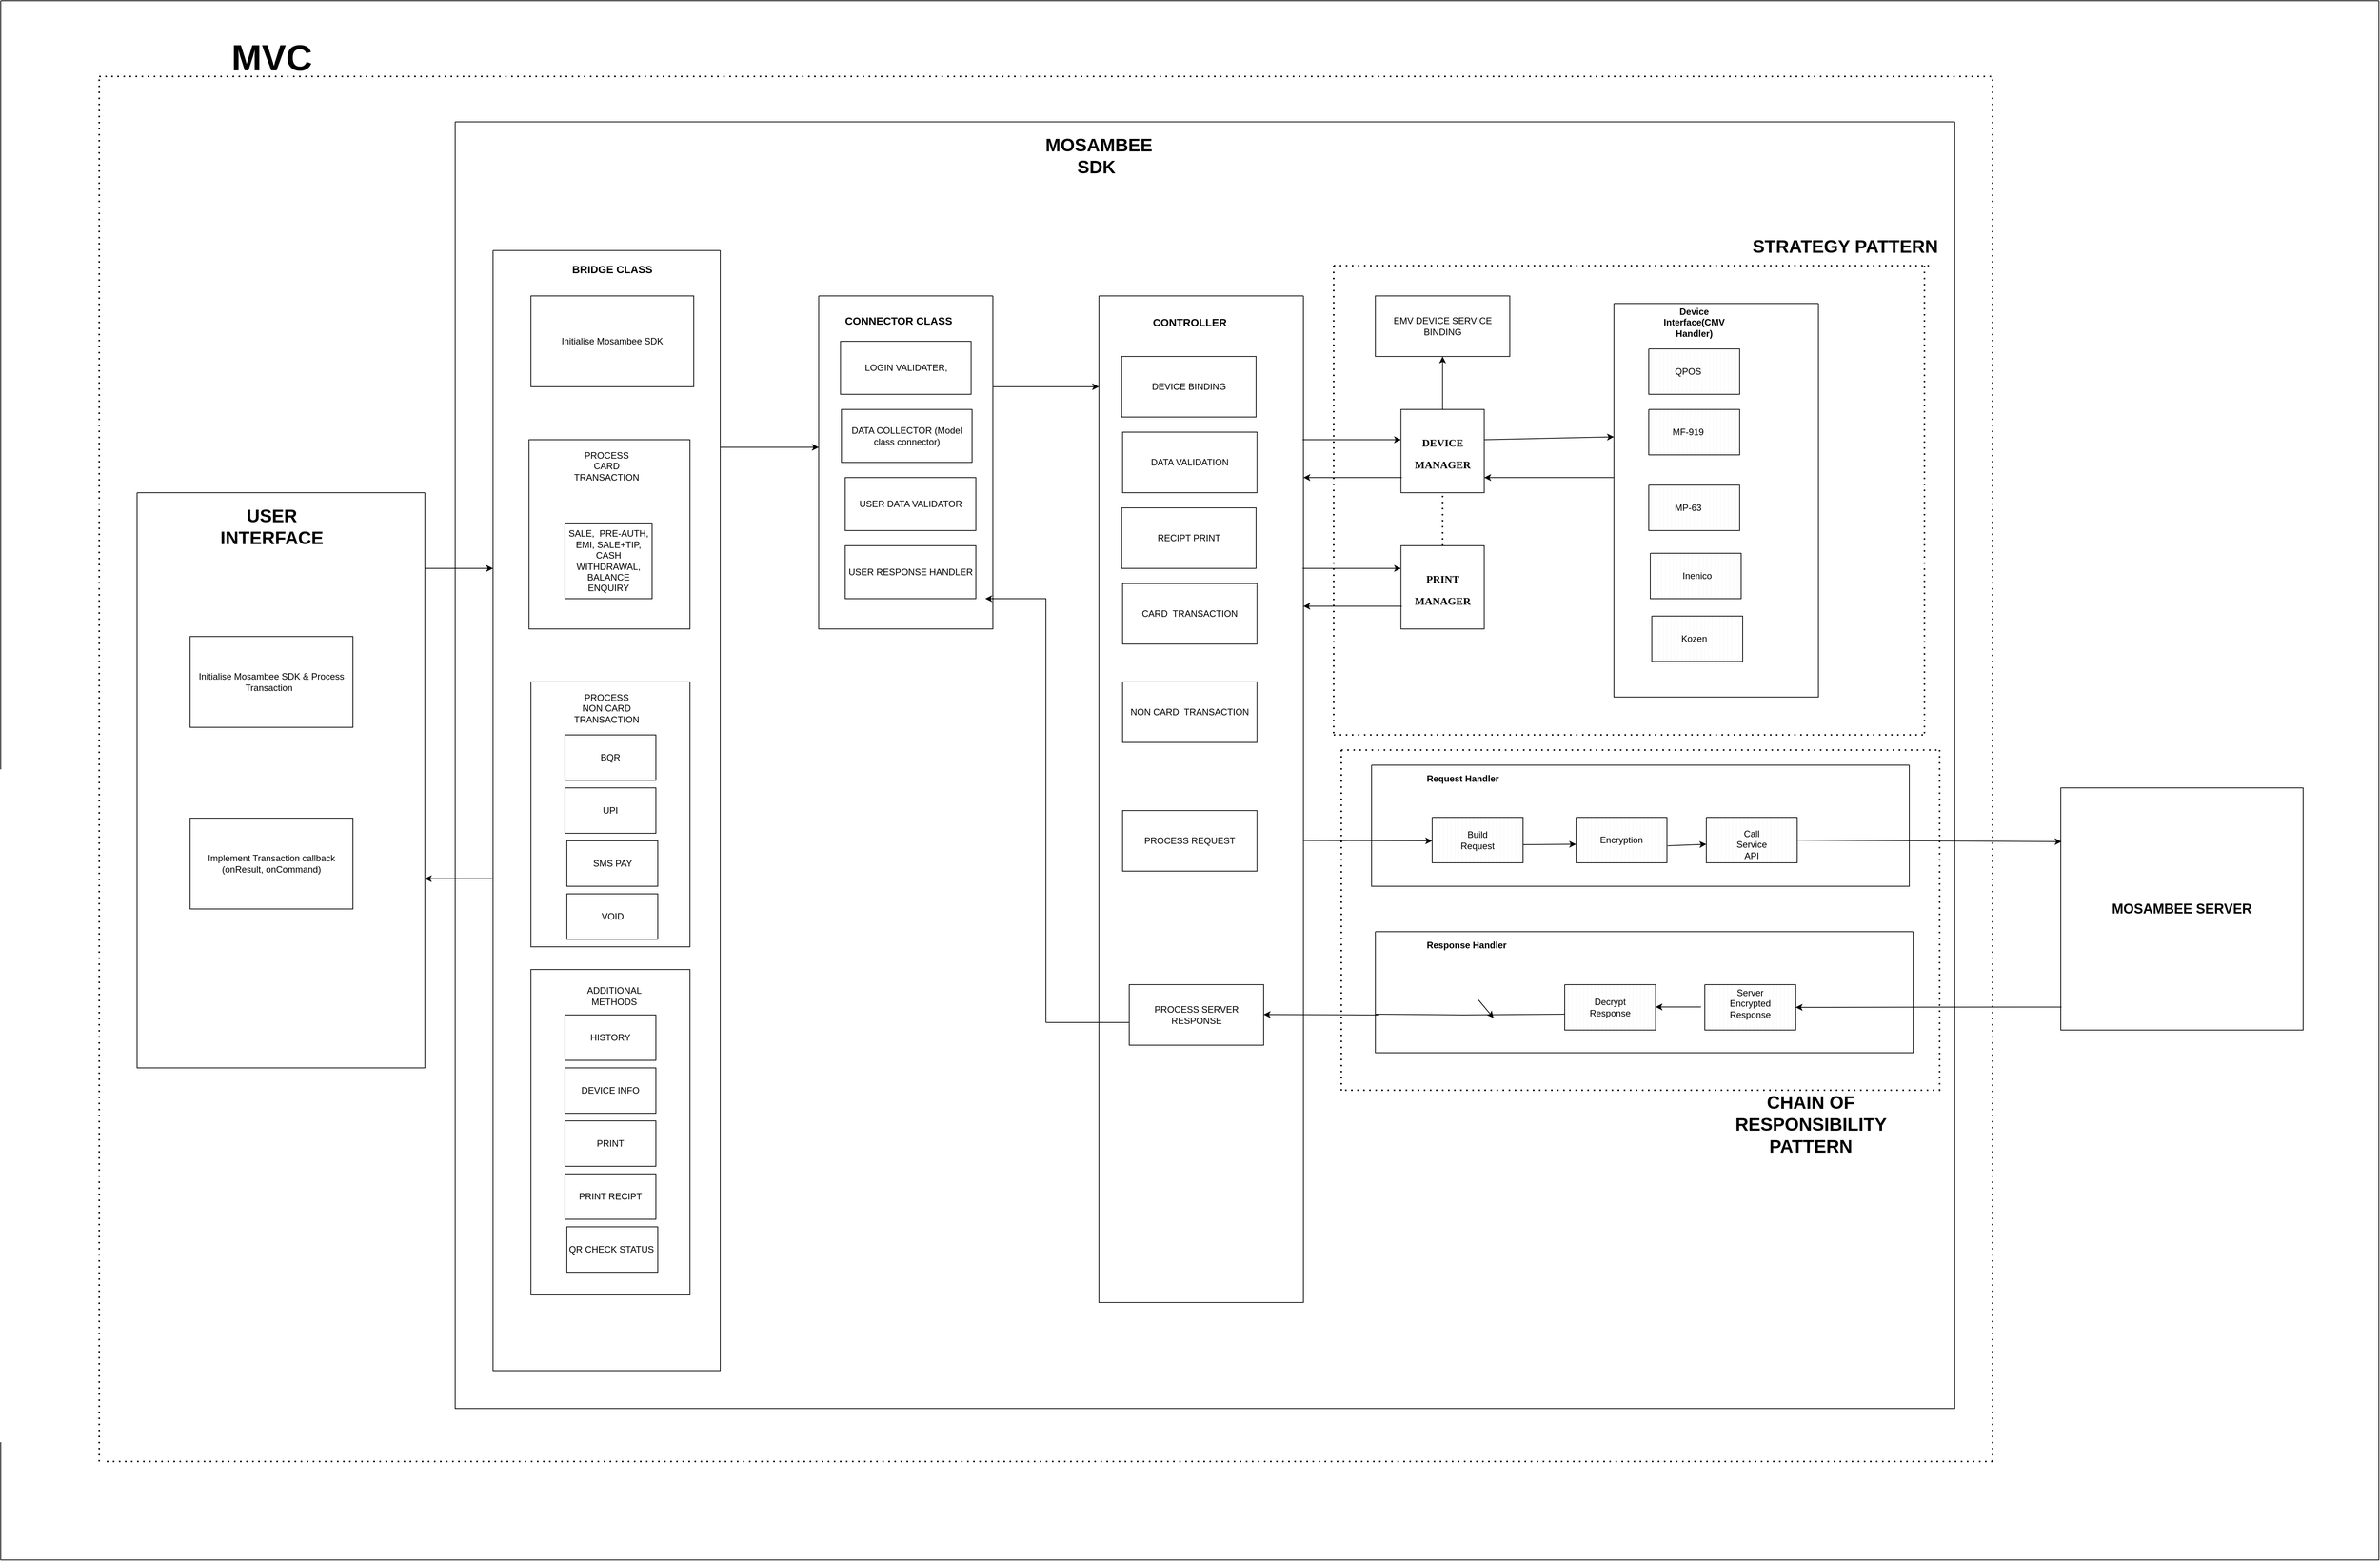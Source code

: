 <mxfile version="22.0.4" type="github">
  <diagram name="Page-1" id="NpnGOJUWLHFRkJNVtOp6">
    <mxGraphModel dx="746" dy="459" grid="1" gridSize="10" guides="1" tooltips="1" connect="1" arrows="1" fold="1" page="1" pageScale="1" pageWidth="3300" pageHeight="4681" math="0" shadow="0">
      <root>
        <mxCell id="0" />
        <mxCell id="1" parent="0" />
        <mxCell id="hueX5dcjuDWO7ilz0TYt-2" value="" style="swimlane;startSize=0;" parent="1" vertex="1">
          <mxGeometry x="210" y="980" width="380" height="760" as="geometry" />
        </mxCell>
        <mxCell id="hueX5dcjuDWO7ilz0TYt-15" value="Implement Transaction callback (onResult, onCommand)" style="rounded=0;whiteSpace=wrap;html=1;" parent="hueX5dcjuDWO7ilz0TYt-2" vertex="1">
          <mxGeometry x="70" y="430" width="215" height="120" as="geometry" />
        </mxCell>
        <mxCell id="hueX5dcjuDWO7ilz0TYt-14" value="Initialise Mosambee SDK &amp;amp; Process&lt;br&gt;Transaction&amp;nbsp;&amp;nbsp;" style="rounded=0;whiteSpace=wrap;html=1;" parent="hueX5dcjuDWO7ilz0TYt-2" vertex="1">
          <mxGeometry x="70" y="190" width="215" height="120" as="geometry" />
        </mxCell>
        <mxCell id="hueX5dcjuDWO7ilz0TYt-136" value="&lt;h1&gt;USER INTERFACE&lt;/h1&gt;" style="text;html=1;strokeColor=none;fillColor=none;align=center;verticalAlign=middle;whiteSpace=wrap;rounded=0;" parent="hueX5dcjuDWO7ilz0TYt-2" vertex="1">
          <mxGeometry x="148" y="30" width="60" height="30" as="geometry" />
        </mxCell>
        <mxCell id="hueX5dcjuDWO7ilz0TYt-16" value="" style="endArrow=none;dashed=1;html=1;dashPattern=1 3;strokeWidth=2;rounded=0;" parent="1" edge="1">
          <mxGeometry width="50" height="50" relative="1" as="geometry">
            <mxPoint x="640" y="2200" as="sourcePoint" />
            <mxPoint x="640" y="2200" as="targetPoint" />
          </mxGeometry>
        </mxCell>
        <mxCell id="hueX5dcjuDWO7ilz0TYt-17" value="" style="swimlane;startSize=0;" parent="1" vertex="1">
          <mxGeometry x="680" y="660" width="300" height="1480" as="geometry" />
        </mxCell>
        <mxCell id="hueX5dcjuDWO7ilz0TYt-18" value="&lt;h3&gt;&amp;nbsp;BRIDGE CLASS&lt;/h3&gt;" style="text;html=1;align=center;verticalAlign=middle;resizable=0;points=[];autosize=1;strokeColor=none;fillColor=none;" parent="hueX5dcjuDWO7ilz0TYt-17" vertex="1">
          <mxGeometry x="90" y="-5" width="130" height="60" as="geometry" />
        </mxCell>
        <mxCell id="hueX5dcjuDWO7ilz0TYt-13" value="Initialise Mosambee SDK" style="rounded=0;whiteSpace=wrap;html=1;" parent="hueX5dcjuDWO7ilz0TYt-17" vertex="1">
          <mxGeometry x="50" y="60" width="215" height="120" as="geometry" />
        </mxCell>
        <mxCell id="hueX5dcjuDWO7ilz0TYt-12" value="" style="rounded=0;whiteSpace=wrap;html=1;" parent="hueX5dcjuDWO7ilz0TYt-17" vertex="1">
          <mxGeometry x="47.5" y="250" width="212.5" height="250" as="geometry" />
        </mxCell>
        <mxCell id="hueX5dcjuDWO7ilz0TYt-19" value="" style="rounded=0;whiteSpace=wrap;html=1;" parent="hueX5dcjuDWO7ilz0TYt-17" vertex="1">
          <mxGeometry x="50" y="570" width="210" height="350" as="geometry" />
        </mxCell>
        <mxCell id="hueX5dcjuDWO7ilz0TYt-11" value="" style="rounded=0;whiteSpace=wrap;html=1;direction=west;" parent="hueX5dcjuDWO7ilz0TYt-17" vertex="1">
          <mxGeometry x="50" y="950" width="210" height="430" as="geometry" />
        </mxCell>
        <mxCell id="hueX5dcjuDWO7ilz0TYt-20" value="PROCESS CARD TRANSACTION" style="text;html=1;strokeColor=none;fillColor=none;align=center;verticalAlign=middle;whiteSpace=wrap;rounded=0;" parent="hueX5dcjuDWO7ilz0TYt-17" vertex="1">
          <mxGeometry x="120" y="270" width="60" height="30" as="geometry" />
        </mxCell>
        <mxCell id="hueX5dcjuDWO7ilz0TYt-21" value="SALE,&amp;nbsp; PRE-AUTH, EMI, SALE+TIP, CASH WITHDRAWAL, BALANCE ENQUIRY" style="rounded=0;whiteSpace=wrap;html=1;" parent="hueX5dcjuDWO7ilz0TYt-17" vertex="1">
          <mxGeometry x="95" y="360" width="115" height="100" as="geometry" />
        </mxCell>
        <mxCell id="hueX5dcjuDWO7ilz0TYt-31" value="BQR" style="rounded=0;whiteSpace=wrap;html=1;" parent="hueX5dcjuDWO7ilz0TYt-17" vertex="1">
          <mxGeometry x="95" y="640" width="120" height="60" as="geometry" />
        </mxCell>
        <mxCell id="hueX5dcjuDWO7ilz0TYt-30" value="UPI" style="rounded=0;whiteSpace=wrap;html=1;" parent="hueX5dcjuDWO7ilz0TYt-17" vertex="1">
          <mxGeometry x="95" y="710" width="120" height="60" as="geometry" />
        </mxCell>
        <mxCell id="hueX5dcjuDWO7ilz0TYt-29" value="SMS PAY" style="rounded=0;whiteSpace=wrap;html=1;" parent="hueX5dcjuDWO7ilz0TYt-17" vertex="1">
          <mxGeometry x="97.5" y="780" width="120" height="60" as="geometry" />
        </mxCell>
        <mxCell id="hueX5dcjuDWO7ilz0TYt-32" value="PROCESS NON CARD TRANSACTION" style="text;html=1;strokeColor=none;fillColor=none;align=center;verticalAlign=middle;whiteSpace=wrap;rounded=0;" parent="hueX5dcjuDWO7ilz0TYt-17" vertex="1">
          <mxGeometry x="120" y="590" width="60" height="30" as="geometry" />
        </mxCell>
        <mxCell id="hueX5dcjuDWO7ilz0TYt-33" value="ADDITIONAL METHODS" style="text;html=1;strokeColor=none;fillColor=none;align=center;verticalAlign=middle;whiteSpace=wrap;rounded=0;" parent="hueX5dcjuDWO7ilz0TYt-17" vertex="1">
          <mxGeometry x="130" y="970" width="60" height="30" as="geometry" />
        </mxCell>
        <mxCell id="hueX5dcjuDWO7ilz0TYt-36" value="VOID" style="rounded=0;whiteSpace=wrap;html=1;" parent="hueX5dcjuDWO7ilz0TYt-17" vertex="1">
          <mxGeometry x="97.5" y="850" width="120" height="60" as="geometry" />
        </mxCell>
        <mxCell id="hueX5dcjuDWO7ilz0TYt-35" value="HISTORY" style="rounded=0;whiteSpace=wrap;html=1;" parent="hueX5dcjuDWO7ilz0TYt-17" vertex="1">
          <mxGeometry x="95" y="1010" width="120" height="60" as="geometry" />
        </mxCell>
        <mxCell id="hueX5dcjuDWO7ilz0TYt-34" value="DEVICE INFO" style="rounded=0;whiteSpace=wrap;html=1;" parent="hueX5dcjuDWO7ilz0TYt-17" vertex="1">
          <mxGeometry x="95" y="1080" width="120" height="60" as="geometry" />
        </mxCell>
        <mxCell id="hueX5dcjuDWO7ilz0TYt-37" value="PRINT" style="rounded=0;whiteSpace=wrap;html=1;" parent="hueX5dcjuDWO7ilz0TYt-17" vertex="1">
          <mxGeometry x="95" y="1150" width="120" height="60" as="geometry" />
        </mxCell>
        <mxCell id="hueX5dcjuDWO7ilz0TYt-39" value="PRINT RECIPT" style="rounded=0;whiteSpace=wrap;html=1;" parent="hueX5dcjuDWO7ilz0TYt-17" vertex="1">
          <mxGeometry x="95" y="1220" width="120" height="60" as="geometry" />
        </mxCell>
        <mxCell id="hueX5dcjuDWO7ilz0TYt-40" value="QR CHECK STATUS&amp;nbsp;" style="rounded=0;whiteSpace=wrap;html=1;" parent="hueX5dcjuDWO7ilz0TYt-17" vertex="1">
          <mxGeometry x="97.5" y="1290" width="120" height="60" as="geometry" />
        </mxCell>
        <mxCell id="hueX5dcjuDWO7ilz0TYt-41" value="" style="swimlane;startSize=0;" parent="1" vertex="1">
          <mxGeometry x="1110" y="720" width="230" height="440" as="geometry" />
        </mxCell>
        <mxCell id="hueX5dcjuDWO7ilz0TYt-42" value="&lt;h3&gt;CONNECTOR CLASS&lt;/h3&gt;" style="text;html=1;align=center;verticalAlign=middle;resizable=0;points=[];autosize=1;strokeColor=none;fillColor=none;" parent="hueX5dcjuDWO7ilz0TYt-41" vertex="1">
          <mxGeometry x="20" y="3" width="170" height="60" as="geometry" />
        </mxCell>
        <mxCell id="hueX5dcjuDWO7ilz0TYt-46" value="LOGIN VALIDATER," style="rounded=0;whiteSpace=wrap;html=1;" parent="hueX5dcjuDWO7ilz0TYt-41" vertex="1">
          <mxGeometry x="28.75" y="60" width="172.5" height="70" as="geometry" />
        </mxCell>
        <mxCell id="hueX5dcjuDWO7ilz0TYt-50" value="DATA COLLECTOR (Model class connector)" style="rounded=0;whiteSpace=wrap;html=1;" parent="hueX5dcjuDWO7ilz0TYt-41" vertex="1">
          <mxGeometry x="30" y="150" width="172.5" height="70" as="geometry" />
        </mxCell>
        <mxCell id="hueX5dcjuDWO7ilz0TYt-49" value="USER DATA VALIDATOR" style="rounded=0;whiteSpace=wrap;html=1;" parent="hueX5dcjuDWO7ilz0TYt-41" vertex="1">
          <mxGeometry x="35" y="240" width="172.5" height="70" as="geometry" />
        </mxCell>
        <mxCell id="hueX5dcjuDWO7ilz0TYt-48" value="USER RESPONSE HANDLER" style="rounded=0;whiteSpace=wrap;html=1;" parent="hueX5dcjuDWO7ilz0TYt-41" vertex="1">
          <mxGeometry x="35" y="330" width="172.5" height="70" as="geometry" />
        </mxCell>
        <mxCell id="hueX5dcjuDWO7ilz0TYt-43" value="" style="swimlane;startSize=0;" parent="1" vertex="1">
          <mxGeometry x="1480" y="720" width="270" height="1330" as="geometry" />
        </mxCell>
        <mxCell id="hueX5dcjuDWO7ilz0TYt-51" value="&lt;h3&gt;CONTROLLER&lt;/h3&gt;" style="text;html=1;strokeColor=none;fillColor=none;align=center;verticalAlign=middle;whiteSpace=wrap;rounded=0;" parent="hueX5dcjuDWO7ilz0TYt-43" vertex="1">
          <mxGeometry x="90" y="20" width="60" height="30" as="geometry" />
        </mxCell>
        <mxCell id="hueX5dcjuDWO7ilz0TYt-45" value="DEVICE BINDING" style="rounded=0;whiteSpace=wrap;html=1;" parent="hueX5dcjuDWO7ilz0TYt-43" vertex="1">
          <mxGeometry x="30" y="80" width="177.5" height="80" as="geometry" />
        </mxCell>
        <mxCell id="hueX5dcjuDWO7ilz0TYt-55" value="DATA VALIDATION" style="rounded=0;whiteSpace=wrap;html=1;" parent="hueX5dcjuDWO7ilz0TYt-43" vertex="1">
          <mxGeometry x="31.25" y="180" width="177.5" height="80" as="geometry" />
        </mxCell>
        <mxCell id="hueX5dcjuDWO7ilz0TYt-54" value="PROCESS REQUEST" style="rounded=0;whiteSpace=wrap;html=1;" parent="hueX5dcjuDWO7ilz0TYt-43" vertex="1">
          <mxGeometry x="31.25" y="680" width="177.5" height="80" as="geometry" />
        </mxCell>
        <mxCell id="hueX5dcjuDWO7ilz0TYt-53" value="PROCESS SERVER RESPONSE" style="rounded=0;whiteSpace=wrap;html=1;" parent="hueX5dcjuDWO7ilz0TYt-43" vertex="1">
          <mxGeometry x="40" y="910" width="177.5" height="80" as="geometry" />
        </mxCell>
        <mxCell id="hueX5dcjuDWO7ilz0TYt-59" value="CARD&amp;nbsp; TRANSACTION" style="rounded=0;whiteSpace=wrap;html=1;" parent="hueX5dcjuDWO7ilz0TYt-43" vertex="1">
          <mxGeometry x="31.25" y="380" width="177.5" height="80" as="geometry" />
        </mxCell>
        <mxCell id="hueX5dcjuDWO7ilz0TYt-58" value="RECIPT PRINT" style="rounded=0;whiteSpace=wrap;html=1;" parent="hueX5dcjuDWO7ilz0TYt-43" vertex="1">
          <mxGeometry x="30" y="280" width="177.5" height="80" as="geometry" />
        </mxCell>
        <mxCell id="hueX5dcjuDWO7ilz0TYt-165" value="" style="endArrow=classic;html=1;rounded=0;exitX=0.007;exitY=0.688;exitDx=0;exitDy=0;exitPerimeter=0;" parent="hueX5dcjuDWO7ilz0TYt-43" source="hueX5dcjuDWO7ilz0TYt-101" edge="1">
          <mxGeometry width="50" height="50" relative="1" as="geometry">
            <mxPoint x="287.5" y="949.5" as="sourcePoint" />
            <mxPoint x="217.5" y="949.5" as="targetPoint" />
          </mxGeometry>
        </mxCell>
        <mxCell id="hueX5dcjuDWO7ilz0TYt-184" value="NON CARD&amp;nbsp; TRANSACTION" style="rounded=0;whiteSpace=wrap;html=1;" parent="hueX5dcjuDWO7ilz0TYt-43" vertex="1">
          <mxGeometry x="31.25" y="510" width="177.5" height="80" as="geometry" />
        </mxCell>
        <mxCell id="hueX5dcjuDWO7ilz0TYt-56" value="&lt;h1&gt;&lt;font face=&quot;Times New Roman&quot;&gt;&lt;span style=&quot;font-size: 14px;&quot;&gt;DEVICE MANAGER&lt;/span&gt;&lt;/font&gt;&lt;/h1&gt;" style="whiteSpace=wrap;html=1;aspect=fixed;" parent="1" vertex="1">
          <mxGeometry x="1878.75" y="870" width="110" height="110" as="geometry" />
        </mxCell>
        <mxCell id="hueX5dcjuDWO7ilz0TYt-57" value="EMV DEVICE SERVICE BINDING" style="rounded=0;whiteSpace=wrap;html=1;" parent="1" vertex="1">
          <mxGeometry x="1845" y="720" width="177.5" height="80" as="geometry" />
        </mxCell>
        <mxCell id="hueX5dcjuDWO7ilz0TYt-81" value="" style="swimlane;startSize=0;" parent="1" vertex="1">
          <mxGeometry x="1840" y="1340" width="710" height="160" as="geometry" />
        </mxCell>
        <mxCell id="hueX5dcjuDWO7ilz0TYt-82" value="&lt;h4&gt;Request Handler&lt;/h4&gt;" style="text;html=1;align=center;verticalAlign=middle;resizable=0;points=[];autosize=1;strokeColor=none;fillColor=none;" parent="hueX5dcjuDWO7ilz0TYt-81" vertex="1">
          <mxGeometry x="62" y="-12" width="116" height="60" as="geometry" />
        </mxCell>
        <mxCell id="hueX5dcjuDWO7ilz0TYt-84" value="" style="verticalLabelPosition=bottom;verticalAlign=top;html=1;shape=mxgraph.basic.patternFillRect;fillStyle=vert;step=5;fillStrokeWidth=0.2;fillStrokeColor=#dddddd;" parent="hueX5dcjuDWO7ilz0TYt-81" vertex="1">
          <mxGeometry x="80" y="69" width="120" height="60" as="geometry" />
        </mxCell>
        <mxCell id="hueX5dcjuDWO7ilz0TYt-85" value="" style="verticalLabelPosition=bottom;verticalAlign=top;html=1;shape=mxgraph.basic.patternFillRect;fillStyle=vert;step=5;fillStrokeWidth=0.2;fillStrokeColor=#dddddd;" parent="hueX5dcjuDWO7ilz0TYt-81" vertex="1">
          <mxGeometry x="270" y="69" width="120" height="60" as="geometry" />
        </mxCell>
        <mxCell id="hueX5dcjuDWO7ilz0TYt-86" value="Build Request" style="text;html=1;strokeColor=none;fillColor=none;align=center;verticalAlign=middle;whiteSpace=wrap;rounded=0;" parent="hueX5dcjuDWO7ilz0TYt-81" vertex="1">
          <mxGeometry x="110" y="84" width="60" height="30" as="geometry" />
        </mxCell>
        <mxCell id="hueX5dcjuDWO7ilz0TYt-87" value="Encryption" style="text;html=1;strokeColor=none;fillColor=none;align=center;verticalAlign=middle;whiteSpace=wrap;rounded=0;" parent="hueX5dcjuDWO7ilz0TYt-81" vertex="1">
          <mxGeometry x="300" y="84" width="60" height="30" as="geometry" />
        </mxCell>
        <mxCell id="hueX5dcjuDWO7ilz0TYt-88" value="" style="verticalLabelPosition=bottom;verticalAlign=top;html=1;shape=mxgraph.basic.patternFillRect;fillStyle=vert;step=5;fillStrokeWidth=0.2;fillStrokeColor=#dddddd;" parent="hueX5dcjuDWO7ilz0TYt-81" vertex="1">
          <mxGeometry x="442" y="69" width="120" height="60" as="geometry" />
        </mxCell>
        <mxCell id="hueX5dcjuDWO7ilz0TYt-89" value="Call Service API" style="text;html=1;strokeColor=none;fillColor=none;align=center;verticalAlign=middle;whiteSpace=wrap;rounded=0;" parent="hueX5dcjuDWO7ilz0TYt-81" vertex="1">
          <mxGeometry x="472" y="90" width="60" height="30" as="geometry" />
        </mxCell>
        <mxCell id="hueX5dcjuDWO7ilz0TYt-161" value="" style="endArrow=classic;html=1;rounded=0;" parent="hueX5dcjuDWO7ilz0TYt-81" edge="1">
          <mxGeometry width="50" height="50" relative="1" as="geometry">
            <mxPoint x="200" y="105" as="sourcePoint" />
            <mxPoint x="270" y="104.5" as="targetPoint" />
          </mxGeometry>
        </mxCell>
        <mxCell id="hueX5dcjuDWO7ilz0TYt-160" value="" style="endArrow=classic;html=1;rounded=0;exitX=1.008;exitY=0.625;exitDx=0;exitDy=0;exitPerimeter=0;" parent="hueX5dcjuDWO7ilz0TYt-81" source="hueX5dcjuDWO7ilz0TYt-85" edge="1">
          <mxGeometry width="50" height="50" relative="1" as="geometry">
            <mxPoint x="312" y="104.5" as="sourcePoint" />
            <mxPoint x="442" y="104.5" as="targetPoint" />
          </mxGeometry>
        </mxCell>
        <mxCell id="hueX5dcjuDWO7ilz0TYt-101" value="" style="swimlane;startSize=0;" parent="1" vertex="1">
          <mxGeometry x="1845" y="1560" width="710" height="160" as="geometry" />
        </mxCell>
        <mxCell id="hueX5dcjuDWO7ilz0TYt-102" value="&lt;h4&gt;Response Handler&lt;/h4&gt;" style="text;html=1;align=center;verticalAlign=middle;resizable=0;points=[];autosize=1;strokeColor=none;fillColor=none;" parent="hueX5dcjuDWO7ilz0TYt-101" vertex="1">
          <mxGeometry x="55" y="-12" width="130" height="60" as="geometry" />
        </mxCell>
        <mxCell id="hueX5dcjuDWO7ilz0TYt-110" value="" style="verticalLabelPosition=bottom;verticalAlign=top;html=1;shape=mxgraph.basic.patternFillRect;fillStyle=vert;step=5;fillStrokeWidth=0.2;fillStrokeColor=#dddddd;" parent="hueX5dcjuDWO7ilz0TYt-101" vertex="1">
          <mxGeometry x="435" y="70" width="120" height="60" as="geometry" />
        </mxCell>
        <mxCell id="hueX5dcjuDWO7ilz0TYt-112" value="" style="verticalLabelPosition=bottom;verticalAlign=top;html=1;shape=mxgraph.basic.patternFillRect;fillStyle=vert;step=5;fillStrokeWidth=0.2;fillStrokeColor=#dddddd;" parent="hueX5dcjuDWO7ilz0TYt-101" vertex="1">
          <mxGeometry x="250" y="70" width="120" height="60" as="geometry" />
        </mxCell>
        <mxCell id="hueX5dcjuDWO7ilz0TYt-113" value="Decrypt Response" style="text;html=1;strokeColor=none;fillColor=none;align=center;verticalAlign=middle;whiteSpace=wrap;rounded=0;" parent="hueX5dcjuDWO7ilz0TYt-101" vertex="1">
          <mxGeometry x="280" y="85" width="60" height="30" as="geometry" />
        </mxCell>
        <mxCell id="hueX5dcjuDWO7ilz0TYt-114" value="" style="endArrow=classic;html=1;rounded=0;exitX=1;exitY=0.5;exitDx=0;exitDy=0;exitPerimeter=0;entryX=0;entryY=0.5;entryDx=0;entryDy=0;entryPerimeter=0;" parent="hueX5dcjuDWO7ilz0TYt-101" edge="1">
          <mxGeometry width="50" height="50" relative="1" as="geometry">
            <mxPoint x="136" y="90" as="sourcePoint" />
            <mxPoint x="156" y="114" as="targetPoint" />
          </mxGeometry>
        </mxCell>
        <mxCell id="hueX5dcjuDWO7ilz0TYt-121" value="Server Encrypted Response" style="text;html=1;strokeColor=none;fillColor=none;align=center;verticalAlign=middle;whiteSpace=wrap;rounded=0;" parent="hueX5dcjuDWO7ilz0TYt-101" vertex="1">
          <mxGeometry x="465" y="80" width="60" height="30" as="geometry" />
        </mxCell>
        <mxCell id="hueX5dcjuDWO7ilz0TYt-167" value="" style="endArrow=none;html=1;rounded=0;" parent="hueX5dcjuDWO7ilz0TYt-101" edge="1">
          <mxGeometry width="50" height="50" relative="1" as="geometry">
            <mxPoint y="109" as="sourcePoint" />
            <mxPoint x="250" y="109" as="targetPoint" />
            <Array as="points">
              <mxPoint x="115" y="110" />
            </Array>
          </mxGeometry>
        </mxCell>
        <mxCell id="hueX5dcjuDWO7ilz0TYt-168" value="" style="endArrow=classic;html=1;rounded=0;" parent="hueX5dcjuDWO7ilz0TYt-101" edge="1">
          <mxGeometry width="50" height="50" relative="1" as="geometry">
            <mxPoint x="430" y="99.5" as="sourcePoint" />
            <mxPoint x="370" y="99.5" as="targetPoint" />
          </mxGeometry>
        </mxCell>
        <mxCell id="hueX5dcjuDWO7ilz0TYt-137" value="&lt;h2&gt;MOSAMBEE SERVER&lt;/h2&gt;" style="whiteSpace=wrap;html=1;aspect=fixed;" parent="1" vertex="1">
          <mxGeometry x="2750" y="1370" width="320" height="320" as="geometry" />
        </mxCell>
        <mxCell id="hueX5dcjuDWO7ilz0TYt-139" value="" style="endArrow=none;dashed=1;html=1;dashPattern=1 3;strokeWidth=2;rounded=0;" parent="1" edge="1">
          <mxGeometry width="50" height="50" relative="1" as="geometry">
            <mxPoint x="160" y="430" as="sourcePoint" />
            <mxPoint x="2660" y="430" as="targetPoint" />
          </mxGeometry>
        </mxCell>
        <mxCell id="hueX5dcjuDWO7ilz0TYt-140" value="" style="endArrow=none;dashed=1;html=1;dashPattern=1 3;strokeWidth=2;rounded=0;" parent="1" edge="1">
          <mxGeometry width="50" height="50" relative="1" as="geometry">
            <mxPoint x="2660" y="2260" as="sourcePoint" />
            <mxPoint x="2660" y="430" as="targetPoint" />
          </mxGeometry>
        </mxCell>
        <mxCell id="hueX5dcjuDWO7ilz0TYt-141" value="" style="endArrow=none;dashed=1;html=1;dashPattern=1 3;strokeWidth=2;rounded=0;" parent="1" edge="1">
          <mxGeometry width="50" height="50" relative="1" as="geometry">
            <mxPoint x="170" y="2260" as="sourcePoint" />
            <mxPoint x="2660" y="2260" as="targetPoint" />
          </mxGeometry>
        </mxCell>
        <mxCell id="hueX5dcjuDWO7ilz0TYt-142" value="" style="endArrow=classic;html=1;rounded=0;" parent="1" edge="1">
          <mxGeometry width="50" height="50" relative="1" as="geometry">
            <mxPoint x="980" y="920" as="sourcePoint" />
            <mxPoint x="1110" y="920" as="targetPoint" />
          </mxGeometry>
        </mxCell>
        <mxCell id="hueX5dcjuDWO7ilz0TYt-144" value="" style="endArrow=classic;html=1;rounded=0;" parent="1" edge="1">
          <mxGeometry width="50" height="50" relative="1" as="geometry">
            <mxPoint x="590" y="1080" as="sourcePoint" />
            <mxPoint x="680" y="1080" as="targetPoint" />
          </mxGeometry>
        </mxCell>
        <mxCell id="hueX5dcjuDWO7ilz0TYt-145" value="" style="endArrow=classic;html=1;rounded=0;" parent="1" edge="1">
          <mxGeometry width="50" height="50" relative="1" as="geometry">
            <mxPoint x="680" y="1490" as="sourcePoint" />
            <mxPoint x="590" y="1490" as="targetPoint" />
          </mxGeometry>
        </mxCell>
        <mxCell id="hueX5dcjuDWO7ilz0TYt-150" value="" style="endArrow=classic;html=1;rounded=0;entryX=0.003;entryY=0.222;entryDx=0;entryDy=0;entryPerimeter=0;exitX=1;exitY=0.5;exitDx=0;exitDy=0;exitPerimeter=0;" parent="1" source="hueX5dcjuDWO7ilz0TYt-88" target="hueX5dcjuDWO7ilz0TYt-137" edge="1">
          <mxGeometry width="50" height="50" relative="1" as="geometry">
            <mxPoint x="2550" y="1440" as="sourcePoint" />
            <mxPoint x="2680" y="1440" as="targetPoint" />
          </mxGeometry>
        </mxCell>
        <mxCell id="hueX5dcjuDWO7ilz0TYt-151" value="" style="endArrow=classic;html=1;rounded=0;" parent="1" edge="1">
          <mxGeometry width="50" height="50" relative="1" as="geometry">
            <mxPoint x="1748.75" y="910" as="sourcePoint" />
            <mxPoint x="1878.75" y="910" as="targetPoint" />
          </mxGeometry>
        </mxCell>
        <mxCell id="hueX5dcjuDWO7ilz0TYt-154" value="" style="endArrow=classic;html=1;rounded=0;entryX=1;entryY=0.5;entryDx=0;entryDy=0;entryPerimeter=0;exitX=0.003;exitY=0.905;exitDx=0;exitDy=0;exitPerimeter=0;" parent="1" source="hueX5dcjuDWO7ilz0TYt-137" target="hueX5dcjuDWO7ilz0TYt-110" edge="1">
          <mxGeometry width="50" height="50" relative="1" as="geometry">
            <mxPoint x="2750" y="1640" as="sourcePoint" />
            <mxPoint x="2610" y="1640" as="targetPoint" />
          </mxGeometry>
        </mxCell>
        <mxCell id="hueX5dcjuDWO7ilz0TYt-155" value="" style="endArrow=classic;html=1;rounded=0;" parent="1" edge="1">
          <mxGeometry width="50" height="50" relative="1" as="geometry">
            <mxPoint x="1880" y="960" as="sourcePoint" />
            <mxPoint x="1750" y="960" as="targetPoint" />
          </mxGeometry>
        </mxCell>
        <mxCell id="hueX5dcjuDWO7ilz0TYt-159" value="" style="endArrow=classic;html=1;rounded=0;exitX=1;exitY=0.541;exitDx=0;exitDy=0;exitPerimeter=0;" parent="1" source="hueX5dcjuDWO7ilz0TYt-43" edge="1">
          <mxGeometry width="50" height="50" relative="1" as="geometry">
            <mxPoint x="1790" y="1440" as="sourcePoint" />
            <mxPoint x="1920" y="1440" as="targetPoint" />
          </mxGeometry>
        </mxCell>
        <mxCell id="hueX5dcjuDWO7ilz0TYt-169" value="" style="endArrow=classic;html=1;rounded=0;" parent="1" edge="1">
          <mxGeometry width="50" height="50" relative="1" as="geometry">
            <mxPoint x="2160" y="960" as="sourcePoint" />
            <mxPoint x="1988.75" y="960" as="targetPoint" />
          </mxGeometry>
        </mxCell>
        <mxCell id="hueX5dcjuDWO7ilz0TYt-171" value="" style="endArrow=classic;html=1;rounded=0;" parent="1" edge="1">
          <mxGeometry width="50" height="50" relative="1" as="geometry">
            <mxPoint x="1340" y="840" as="sourcePoint" />
            <mxPoint x="1480" y="840" as="targetPoint" />
          </mxGeometry>
        </mxCell>
        <mxCell id="hueX5dcjuDWO7ilz0TYt-172" value="" style="endArrow=classic;html=1;rounded=0;entryX=0;entryY=0.339;entryDx=0;entryDy=0;entryPerimeter=0;" parent="1" target="hueX5dcjuDWO7ilz0TYt-123" edge="1">
          <mxGeometry width="50" height="50" relative="1" as="geometry">
            <mxPoint x="1988.75" y="910" as="sourcePoint" />
            <mxPoint x="2128.75" y="910" as="targetPoint" />
          </mxGeometry>
        </mxCell>
        <mxCell id="hueX5dcjuDWO7ilz0TYt-173" value="" style="endArrow=classic;html=1;rounded=0;entryX=0.5;entryY=1;entryDx=0;entryDy=0;exitX=0.5;exitY=0;exitDx=0;exitDy=0;" parent="1" source="hueX5dcjuDWO7ilz0TYt-56" target="hueX5dcjuDWO7ilz0TYt-57" edge="1">
          <mxGeometry width="50" height="50" relative="1" as="geometry">
            <mxPoint x="1810" y="830" as="sourcePoint" />
            <mxPoint x="1950" y="830" as="targetPoint" />
          </mxGeometry>
        </mxCell>
        <mxCell id="hueX5dcjuDWO7ilz0TYt-178" value="" style="endArrow=classic;html=1;rounded=0;" parent="1" edge="1">
          <mxGeometry width="50" height="50" relative="1" as="geometry">
            <mxPoint x="1410" y="1680" as="sourcePoint" />
            <mxPoint x="1330" y="1120" as="targetPoint" />
            <Array as="points">
              <mxPoint x="1410" y="1120" />
            </Array>
          </mxGeometry>
        </mxCell>
        <mxCell id="hueX5dcjuDWO7ilz0TYt-183" value="" style="endArrow=none;html=1;rounded=0;" parent="1" edge="1">
          <mxGeometry width="50" height="50" relative="1" as="geometry">
            <mxPoint x="1410" y="1680" as="sourcePoint" />
            <mxPoint x="1520" y="1680" as="targetPoint" />
          </mxGeometry>
        </mxCell>
        <mxCell id="hueX5dcjuDWO7ilz0TYt-188" value="&lt;h1&gt;&lt;font face=&quot;Times New Roman&quot;&gt;&lt;span style=&quot;font-size: 14px;&quot;&gt;PRINT MANAGER&lt;/span&gt;&lt;/font&gt;&lt;/h1&gt;" style="whiteSpace=wrap;html=1;aspect=fixed;" parent="1" vertex="1">
          <mxGeometry x="1878.75" y="1050" width="110" height="110" as="geometry" />
        </mxCell>
        <mxCell id="hueX5dcjuDWO7ilz0TYt-189" value="" style="endArrow=none;dashed=1;html=1;dashPattern=1 3;strokeWidth=2;rounded=0;entryX=0.5;entryY=1;entryDx=0;entryDy=0;exitX=0.5;exitY=0;exitDx=0;exitDy=0;" parent="1" source="hueX5dcjuDWO7ilz0TYt-188" target="hueX5dcjuDWO7ilz0TYt-56" edge="1">
          <mxGeometry width="50" height="50" relative="1" as="geometry">
            <mxPoint x="1900" y="1050" as="sourcePoint" />
            <mxPoint x="1950" y="1000" as="targetPoint" />
          </mxGeometry>
        </mxCell>
        <mxCell id="hueX5dcjuDWO7ilz0TYt-190" value="" style="endArrow=classic;html=1;rounded=0;" parent="1" edge="1">
          <mxGeometry width="50" height="50" relative="1" as="geometry">
            <mxPoint x="1880" y="1130" as="sourcePoint" />
            <mxPoint x="1750" y="1130" as="targetPoint" />
          </mxGeometry>
        </mxCell>
        <mxCell id="hueX5dcjuDWO7ilz0TYt-191" value="" style="endArrow=classic;html=1;rounded=0;" parent="1" edge="1">
          <mxGeometry width="50" height="50" relative="1" as="geometry">
            <mxPoint x="1748.75" y="1080" as="sourcePoint" />
            <mxPoint x="1878.75" y="1080" as="targetPoint" />
          </mxGeometry>
        </mxCell>
        <mxCell id="hueX5dcjuDWO7ilz0TYt-193" value="" style="swimlane;startSize=0;" parent="1" vertex="1">
          <mxGeometry x="630" y="490" width="1980" height="1700" as="geometry" />
        </mxCell>
        <mxCell id="hueX5dcjuDWO7ilz0TYt-194" value="" style="endArrow=none;dashed=1;html=1;dashPattern=1 3;strokeWidth=2;rounded=0;" parent="1" edge="1">
          <mxGeometry width="50" height="50" relative="1" as="geometry">
            <mxPoint x="160" y="2260" as="sourcePoint" />
            <mxPoint x="160" y="430" as="targetPoint" />
          </mxGeometry>
        </mxCell>
        <mxCell id="hueX5dcjuDWO7ilz0TYt-195" value="&lt;h1&gt;&lt;font style=&quot;font-size: 48px;&quot;&gt;MVC&lt;/font&gt;&lt;/h1&gt;" style="text;html=1;strokeColor=none;fillColor=none;align=center;verticalAlign=middle;whiteSpace=wrap;rounded=0;" parent="1" vertex="1">
          <mxGeometry x="358" y="390" width="60" height="30" as="geometry" />
        </mxCell>
        <mxCell id="hueX5dcjuDWO7ilz0TYt-197" value="" style="swimlane;startSize=0;" parent="1" vertex="1">
          <mxGeometry x="30" y="330" width="3140" height="2060" as="geometry" />
        </mxCell>
        <mxCell id="hueX5dcjuDWO7ilz0TYt-198" value="" style="endArrow=none;dashed=1;html=1;dashPattern=1 3;strokeWidth=2;rounded=0;" parent="hueX5dcjuDWO7ilz0TYt-197" edge="1">
          <mxGeometry width="50" height="50" relative="1" as="geometry">
            <mxPoint x="1775" y="1439.5" as="sourcePoint" />
            <mxPoint x="2565" y="1439.5" as="targetPoint" />
          </mxGeometry>
        </mxCell>
        <mxCell id="hueX5dcjuDWO7ilz0TYt-218" value="" style="endArrow=none;dashed=1;html=1;dashPattern=1 3;strokeWidth=2;rounded=0;" parent="hueX5dcjuDWO7ilz0TYt-197" edge="1">
          <mxGeometry width="50" height="50" relative="1" as="geometry">
            <mxPoint x="1770" y="990" as="sourcePoint" />
            <mxPoint x="2560" y="990" as="targetPoint" />
          </mxGeometry>
        </mxCell>
        <mxCell id="hueX5dcjuDWO7ilz0TYt-226" value="" style="endArrow=none;dashed=1;html=1;dashPattern=1 3;strokeWidth=2;rounded=0;" parent="hueX5dcjuDWO7ilz0TYt-197" edge="1">
          <mxGeometry width="50" height="50" relative="1" as="geometry">
            <mxPoint x="1770" y="990" as="sourcePoint" />
            <mxPoint x="1770" y="1440" as="targetPoint" />
          </mxGeometry>
        </mxCell>
        <mxCell id="hueX5dcjuDWO7ilz0TYt-225" value="" style="endArrow=none;dashed=1;html=1;dashPattern=1 3;strokeWidth=2;rounded=0;" parent="hueX5dcjuDWO7ilz0TYt-197" edge="1">
          <mxGeometry width="50" height="50" relative="1" as="geometry">
            <mxPoint x="2560" y="990" as="sourcePoint" />
            <mxPoint x="2560" y="1440" as="targetPoint" />
          </mxGeometry>
        </mxCell>
        <mxCell id="hueX5dcjuDWO7ilz0TYt-122" value="&lt;h1&gt;CHAIN OF RESPONSIBILITY PATTERN&lt;/h1&gt;" style="text;html=1;strokeColor=none;fillColor=none;align=center;verticalAlign=middle;whiteSpace=wrap;rounded=0;" parent="hueX5dcjuDWO7ilz0TYt-197" vertex="1">
          <mxGeometry x="2360" y="1470" width="60" height="30" as="geometry" />
        </mxCell>
        <mxCell id="hueX5dcjuDWO7ilz0TYt-219" value="" style="endArrow=none;dashed=1;html=1;dashPattern=1 3;strokeWidth=2;rounded=0;" parent="hueX5dcjuDWO7ilz0TYt-197" edge="1">
          <mxGeometry width="50" height="50" relative="1" as="geometry">
            <mxPoint x="1760" y="970" as="sourcePoint" />
            <mxPoint x="2540" y="970" as="targetPoint" />
          </mxGeometry>
        </mxCell>
        <mxCell id="hueX5dcjuDWO7ilz0TYt-220" value="" style="endArrow=none;dashed=1;html=1;dashPattern=1 3;strokeWidth=2;rounded=0;" parent="hueX5dcjuDWO7ilz0TYt-197" edge="1">
          <mxGeometry width="50" height="50" relative="1" as="geometry">
            <mxPoint x="1760" y="350" as="sourcePoint" />
            <mxPoint x="2550" y="350" as="targetPoint" />
          </mxGeometry>
        </mxCell>
        <mxCell id="hueX5dcjuDWO7ilz0TYt-224" value="" style="endArrow=none;dashed=1;html=1;dashPattern=1 3;strokeWidth=2;rounded=0;" parent="hueX5dcjuDWO7ilz0TYt-197" edge="1">
          <mxGeometry width="50" height="50" relative="1" as="geometry">
            <mxPoint x="2540" y="350" as="sourcePoint" />
            <mxPoint x="2540" y="970" as="targetPoint" />
          </mxGeometry>
        </mxCell>
        <mxCell id="hueX5dcjuDWO7ilz0TYt-236" value="" style="endArrow=none;dashed=1;html=1;dashPattern=1 3;strokeWidth=2;rounded=0;" parent="hueX5dcjuDWO7ilz0TYt-197" edge="1">
          <mxGeometry width="50" height="50" relative="1" as="geometry">
            <mxPoint x="1760" y="350" as="sourcePoint" />
            <mxPoint x="1760" y="970" as="targetPoint" />
          </mxGeometry>
        </mxCell>
        <mxCell id="hueX5dcjuDWO7ilz0TYt-238" value="&lt;h1&gt;STRATEGY PATTERN&lt;/h1&gt;" style="text;html=1;align=center;verticalAlign=middle;resizable=0;points=[];autosize=1;strokeColor=none;fillColor=none;" parent="hueX5dcjuDWO7ilz0TYt-197" vertex="1">
          <mxGeometry x="2300" y="290" width="270" height="70" as="geometry" />
        </mxCell>
        <mxCell id="hueX5dcjuDWO7ilz0TYt-146" value="&lt;h1&gt;MOSAMBEE SDK&amp;nbsp;&lt;/h1&gt;" style="text;html=1;strokeColor=none;fillColor=none;align=center;verticalAlign=middle;whiteSpace=wrap;rounded=0;" parent="hueX5dcjuDWO7ilz0TYt-197" vertex="1">
          <mxGeometry x="1420" y="190" width="60" height="30" as="geometry" />
        </mxCell>
        <mxCell id="hueX5dcjuDWO7ilz0TYt-123" value="" style="swimlane;startSize=0;" parent="hueX5dcjuDWO7ilz0TYt-197" vertex="1">
          <mxGeometry x="2130" y="400" width="270" height="520" as="geometry" />
        </mxCell>
        <mxCell id="hueX5dcjuDWO7ilz0TYt-124" value="Pax" style="text;html=1;strokeColor=none;fillColor=none;align=center;verticalAlign=middle;whiteSpace=wrap;rounded=0;" parent="hueX5dcjuDWO7ilz0TYt-123" vertex="1">
          <mxGeometry x="76" y="443" width="60" height="30" as="geometry" />
        </mxCell>
        <mxCell id="hueX5dcjuDWO7ilz0TYt-125" value="" style="verticalLabelPosition=bottom;verticalAlign=top;html=1;shape=mxgraph.basic.patternFillRect;fillStyle=vert;step=5;fillStrokeWidth=0.2;fillStrokeColor=#dddddd;" parent="hueX5dcjuDWO7ilz0TYt-123" vertex="1">
          <mxGeometry x="50" y="413" width="120" height="60" as="geometry" />
        </mxCell>
        <mxCell id="hueX5dcjuDWO7ilz0TYt-126" value="Kozen" style="text;html=1;strokeColor=none;fillColor=none;align=center;verticalAlign=middle;whiteSpace=wrap;rounded=0;" parent="hueX5dcjuDWO7ilz0TYt-123" vertex="1">
          <mxGeometry x="76" y="428" width="60" height="30" as="geometry" />
        </mxCell>
        <mxCell id="hueX5dcjuDWO7ilz0TYt-133" value="&lt;h4&gt;Device Interface(CMV Handler)&lt;/h4&gt;" style="text;html=1;strokeColor=none;fillColor=none;align=center;verticalAlign=middle;whiteSpace=wrap;rounded=0;" parent="hueX5dcjuDWO7ilz0TYt-123" vertex="1">
          <mxGeometry x="76" y="10" width="60" height="30" as="geometry" />
        </mxCell>
        <mxCell id="hueX5dcjuDWO7ilz0TYt-131" value="" style="verticalLabelPosition=bottom;verticalAlign=top;html=1;shape=mxgraph.basic.patternFillRect;fillStyle=vert;step=5;fillStrokeWidth=0.2;fillStrokeColor=#dddddd;" parent="hueX5dcjuDWO7ilz0TYt-123" vertex="1">
          <mxGeometry x="46" y="60" width="120" height="60" as="geometry" />
        </mxCell>
        <mxCell id="hueX5dcjuDWO7ilz0TYt-129" value="" style="verticalLabelPosition=bottom;verticalAlign=top;html=1;shape=mxgraph.basic.patternFillRect;fillStyle=vert;step=5;fillStrokeWidth=0.2;fillStrokeColor=#dddddd;" parent="hueX5dcjuDWO7ilz0TYt-123" vertex="1">
          <mxGeometry x="46" y="140" width="120" height="60" as="geometry" />
        </mxCell>
        <mxCell id="hueX5dcjuDWO7ilz0TYt-127" value="" style="verticalLabelPosition=bottom;verticalAlign=top;html=1;shape=mxgraph.basic.patternFillRect;fillStyle=vert;step=5;fillStrokeWidth=0.2;fillStrokeColor=#dddddd;" parent="hueX5dcjuDWO7ilz0TYt-123" vertex="1">
          <mxGeometry x="46" y="240" width="120" height="60" as="geometry" />
        </mxCell>
        <mxCell id="hueX5dcjuDWO7ilz0TYt-130" value="QPOS" style="text;html=1;strokeColor=none;fillColor=none;align=center;verticalAlign=middle;whiteSpace=wrap;rounded=0;" parent="hueX5dcjuDWO7ilz0TYt-123" vertex="1">
          <mxGeometry x="68" y="75" width="60" height="30" as="geometry" />
        </mxCell>
        <mxCell id="hueX5dcjuDWO7ilz0TYt-128" value="MF-919" style="text;html=1;strokeColor=none;fillColor=none;align=center;verticalAlign=middle;whiteSpace=wrap;rounded=0;" parent="hueX5dcjuDWO7ilz0TYt-123" vertex="1">
          <mxGeometry x="68" y="155" width="60" height="30" as="geometry" />
        </mxCell>
        <mxCell id="hueX5dcjuDWO7ilz0TYt-132" value="MP-63" style="text;html=1;strokeColor=none;fillColor=none;align=center;verticalAlign=middle;whiteSpace=wrap;rounded=0;" parent="hueX5dcjuDWO7ilz0TYt-123" vertex="1">
          <mxGeometry x="68" y="255" width="60" height="30" as="geometry" />
        </mxCell>
        <mxCell id="hueX5dcjuDWO7ilz0TYt-186" value="" style="verticalLabelPosition=bottom;verticalAlign=top;html=1;shape=mxgraph.basic.patternFillRect;fillStyle=vert;step=5;fillStrokeWidth=0.2;fillStrokeColor=#dddddd;" parent="hueX5dcjuDWO7ilz0TYt-123" vertex="1">
          <mxGeometry x="48" y="330" width="120" height="60" as="geometry" />
        </mxCell>
        <mxCell id="hueX5dcjuDWO7ilz0TYt-187" value="Inenico" style="text;html=1;strokeColor=none;fillColor=none;align=center;verticalAlign=middle;whiteSpace=wrap;rounded=0;" parent="hueX5dcjuDWO7ilz0TYt-123" vertex="1">
          <mxGeometry x="80" y="345" width="60" height="30" as="geometry" />
        </mxCell>
      </root>
    </mxGraphModel>
  </diagram>
</mxfile>
